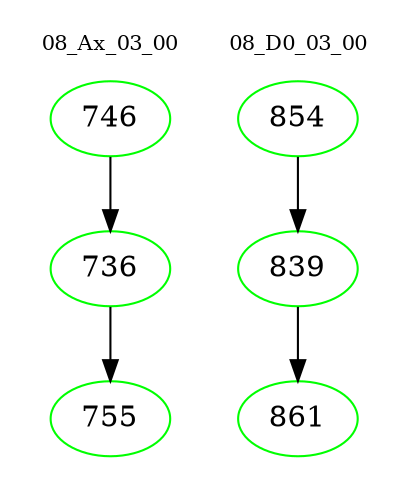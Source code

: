 digraph{
subgraph cluster_0 {
color = white
label = "08_Ax_03_00";
fontsize=10;
T0_746 [label="746", color="green"]
T0_746 -> T0_736 [color="black"]
T0_736 [label="736", color="green"]
T0_736 -> T0_755 [color="black"]
T0_755 [label="755", color="green"]
}
subgraph cluster_1 {
color = white
label = "08_D0_03_00";
fontsize=10;
T1_854 [label="854", color="green"]
T1_854 -> T1_839 [color="black"]
T1_839 [label="839", color="green"]
T1_839 -> T1_861 [color="black"]
T1_861 [label="861", color="green"]
}
}
